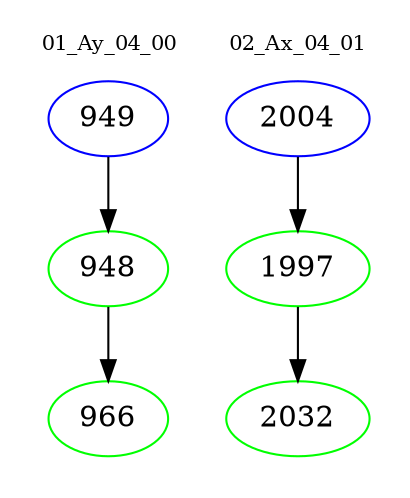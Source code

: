 digraph{
subgraph cluster_0 {
color = white
label = "01_Ay_04_00";
fontsize=10;
T0_949 [label="949", color="blue"]
T0_949 -> T0_948 [color="black"]
T0_948 [label="948", color="green"]
T0_948 -> T0_966 [color="black"]
T0_966 [label="966", color="green"]
}
subgraph cluster_1 {
color = white
label = "02_Ax_04_01";
fontsize=10;
T1_2004 [label="2004", color="blue"]
T1_2004 -> T1_1997 [color="black"]
T1_1997 [label="1997", color="green"]
T1_1997 -> T1_2032 [color="black"]
T1_2032 [label="2032", color="green"]
}
}
